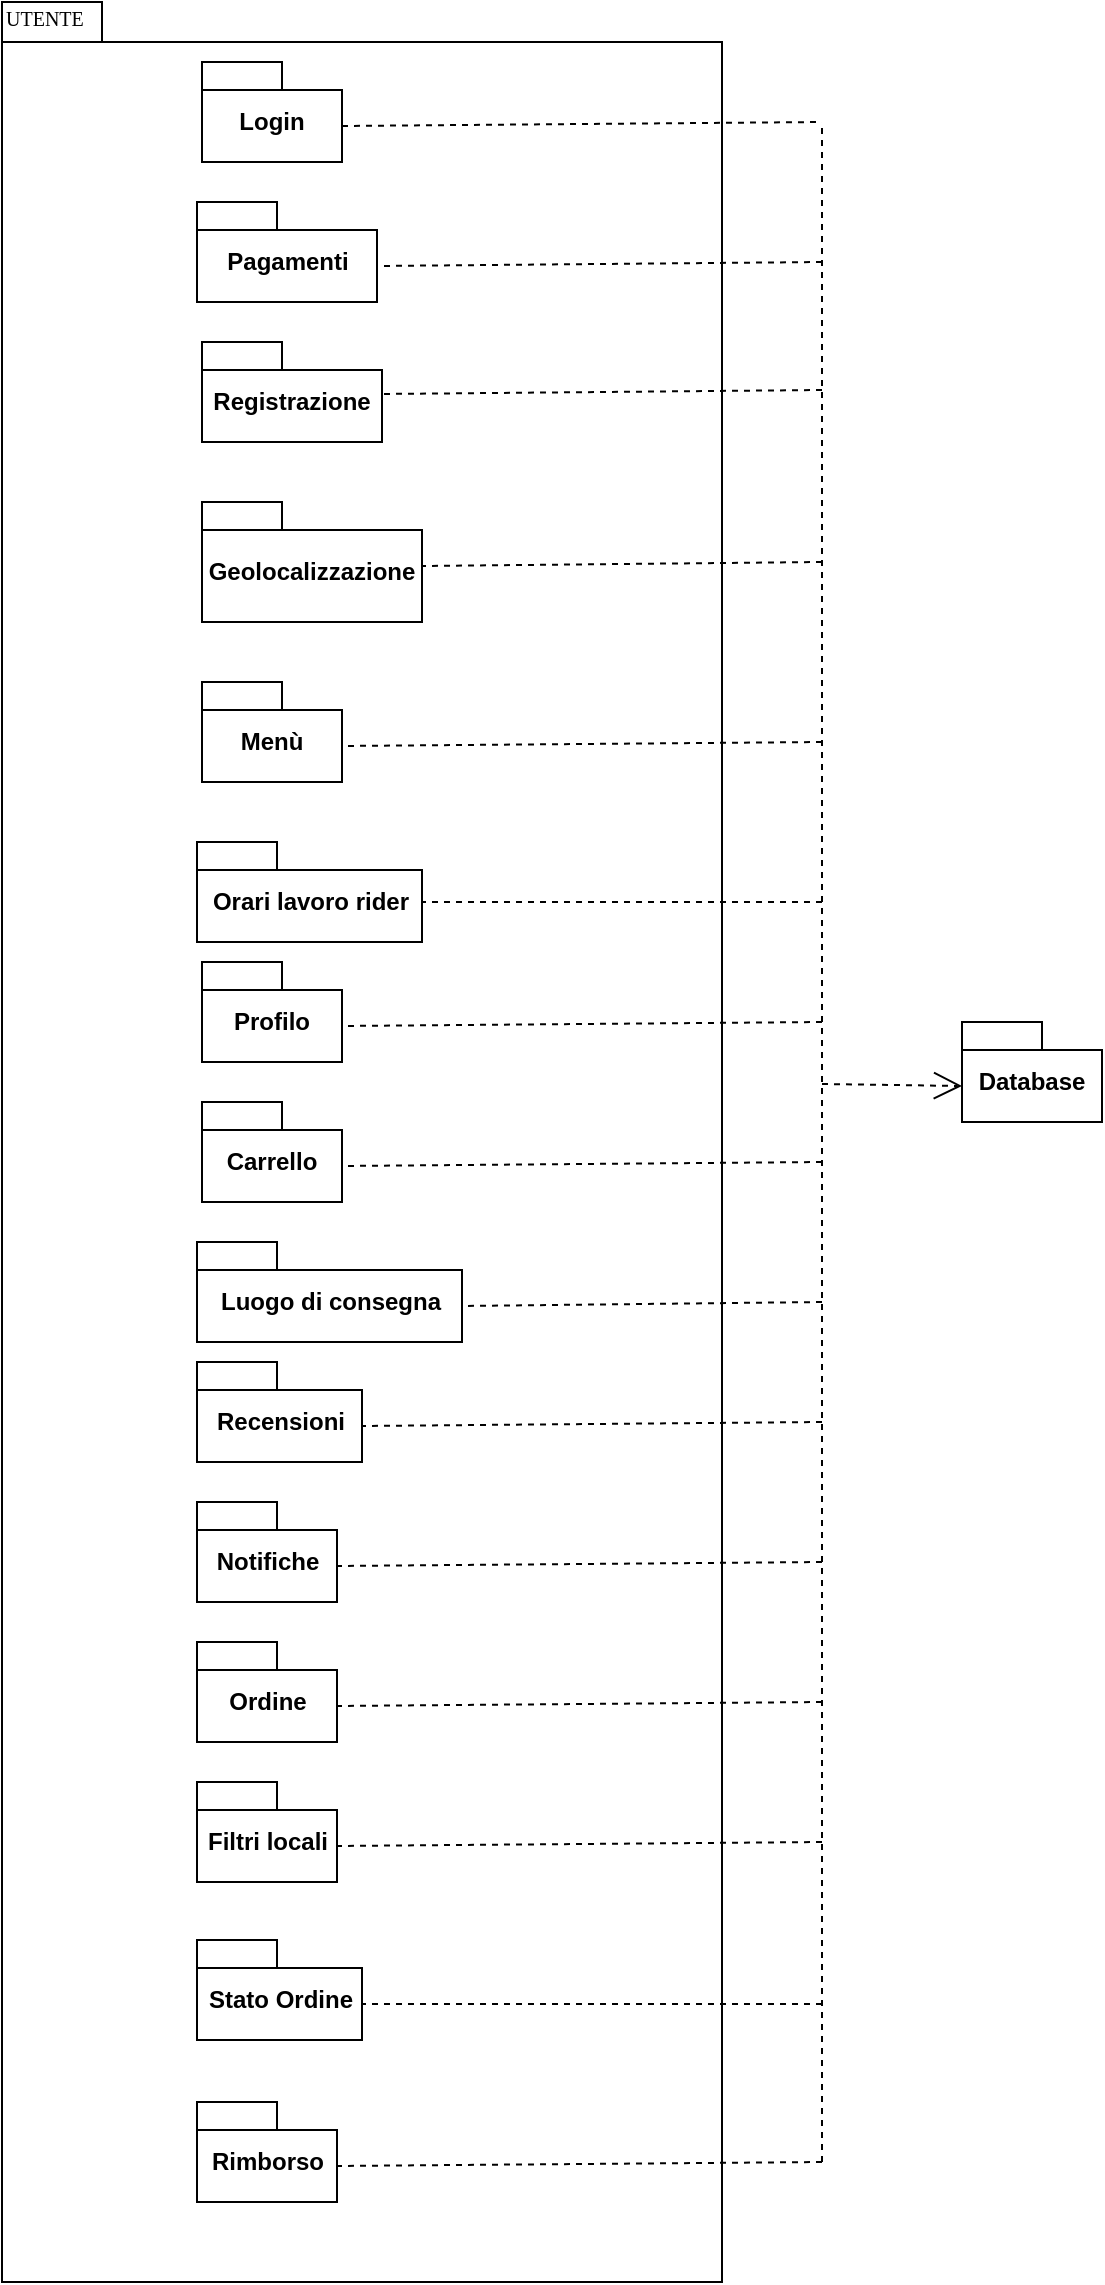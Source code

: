<mxfile version="22.0.6" type="device">
  <diagram name="Page-1" id="b5b7bab2-c9e2-2cf4-8b2a-24fd1a2a6d21">
    <mxGraphModel dx="1521" dy="869" grid="1" gridSize="10" guides="1" tooltips="1" connect="1" arrows="1" fold="1" page="1" pageScale="1" pageWidth="827" pageHeight="1169" background="none" math="0" shadow="0">
      <root>
        <mxCell id="0" />
        <mxCell id="1" parent="0" />
        <mxCell id="6e0c8c40b5770093-72" value="" style="shape=folder;fontStyle=1;spacingTop=10;tabWidth=50;tabHeight=20;tabPosition=left;html=1;rounded=0;shadow=0;comic=0;labelBackgroundColor=none;strokeWidth=1;fillColor=none;fontFamily=Verdana;fontSize=10;align=center;" parent="1" vertex="1">
          <mxGeometry x="270" y="150" width="360" height="1140" as="geometry" />
        </mxCell>
        <mxCell id="6e0c8c40b5770093-73" value="UTENTE" style="text;html=1;align=left;verticalAlign=top;spacingTop=-4;fontSize=10;fontFamily=Verdana" parent="1" vertex="1">
          <mxGeometry x="270" y="150" width="130" height="20" as="geometry" />
        </mxCell>
        <mxCell id="nVt2CFvYq27kE-6foi7R-1" value="Login" style="shape=folder;fontStyle=1;spacingTop=10;tabWidth=40;tabHeight=14;tabPosition=left;html=1;whiteSpace=wrap;" parent="1" vertex="1">
          <mxGeometry x="370" y="180" width="70" height="50" as="geometry" />
        </mxCell>
        <mxCell id="nVt2CFvYq27kE-6foi7R-2" value="Pagamenti" style="shape=folder;fontStyle=1;spacingTop=10;tabWidth=40;tabHeight=14;tabPosition=left;html=1;whiteSpace=wrap;" parent="1" vertex="1">
          <mxGeometry x="367.5" y="250" width="90" height="50" as="geometry" />
        </mxCell>
        <mxCell id="nVt2CFvYq27kE-6foi7R-3" value="Registrazione" style="shape=folder;fontStyle=1;spacingTop=10;tabWidth=40;tabHeight=14;tabPosition=left;html=1;whiteSpace=wrap;" parent="1" vertex="1">
          <mxGeometry x="370" y="320" width="90" height="50" as="geometry" />
        </mxCell>
        <mxCell id="nVt2CFvYq27kE-6foi7R-5" value="Geolocalizzazione" style="shape=folder;fontStyle=1;spacingTop=10;tabWidth=40;tabHeight=14;tabPosition=left;html=1;whiteSpace=wrap;" parent="1" vertex="1">
          <mxGeometry x="370" y="400" width="110" height="60" as="geometry" />
        </mxCell>
        <mxCell id="nVt2CFvYq27kE-6foi7R-6" value="Menù" style="shape=folder;fontStyle=1;spacingTop=10;tabWidth=40;tabHeight=14;tabPosition=left;html=1;whiteSpace=wrap;" parent="1" vertex="1">
          <mxGeometry x="370" y="490" width="70" height="50" as="geometry" />
        </mxCell>
        <mxCell id="nVt2CFvYq27kE-6foi7R-9" value="Orari lavoro rider" style="shape=folder;fontStyle=1;spacingTop=10;tabWidth=40;tabHeight=14;tabPosition=left;html=1;whiteSpace=wrap;" parent="1" vertex="1">
          <mxGeometry x="367.5" y="570" width="112.5" height="50" as="geometry" />
        </mxCell>
        <mxCell id="nVt2CFvYq27kE-6foi7R-10" value="Profilo" style="shape=folder;fontStyle=1;spacingTop=10;tabWidth=40;tabHeight=14;tabPosition=left;html=1;whiteSpace=wrap;" parent="1" vertex="1">
          <mxGeometry x="370" y="630" width="70" height="50" as="geometry" />
        </mxCell>
        <mxCell id="nVt2CFvYq27kE-6foi7R-11" value="Carrello" style="shape=folder;fontStyle=1;spacingTop=10;tabWidth=40;tabHeight=14;tabPosition=left;html=1;whiteSpace=wrap;" parent="1" vertex="1">
          <mxGeometry x="370" y="700" width="70" height="50" as="geometry" />
        </mxCell>
        <mxCell id="nVt2CFvYq27kE-6foi7R-12" value="Luogo di consegna" style="shape=folder;fontStyle=1;spacingTop=10;tabWidth=40;tabHeight=14;tabPosition=left;html=1;whiteSpace=wrap;" parent="1" vertex="1">
          <mxGeometry x="367.5" y="770" width="132.5" height="50" as="geometry" />
        </mxCell>
        <mxCell id="nVt2CFvYq27kE-6foi7R-13" value="Recensioni" style="shape=folder;fontStyle=1;spacingTop=10;tabWidth=40;tabHeight=14;tabPosition=left;html=1;whiteSpace=wrap;" parent="1" vertex="1">
          <mxGeometry x="367.5" y="830" width="82.5" height="50" as="geometry" />
        </mxCell>
        <mxCell id="nVt2CFvYq27kE-6foi7R-14" value="Notifiche" style="shape=folder;fontStyle=1;spacingTop=10;tabWidth=40;tabHeight=14;tabPosition=left;html=1;whiteSpace=wrap;" parent="1" vertex="1">
          <mxGeometry x="367.5" y="900" width="70" height="50" as="geometry" />
        </mxCell>
        <mxCell id="nVt2CFvYq27kE-6foi7R-15" value="Ordine" style="shape=folder;fontStyle=1;spacingTop=10;tabWidth=40;tabHeight=14;tabPosition=left;html=1;whiteSpace=wrap;" parent="1" vertex="1">
          <mxGeometry x="367.5" y="970" width="70" height="50" as="geometry" />
        </mxCell>
        <mxCell id="nVt2CFvYq27kE-6foi7R-16" value="Filtri locali" style="shape=folder;fontStyle=1;spacingTop=10;tabWidth=40;tabHeight=14;tabPosition=left;html=1;whiteSpace=wrap;" parent="1" vertex="1">
          <mxGeometry x="367.5" y="1040" width="70" height="50" as="geometry" />
        </mxCell>
        <mxCell id="nVt2CFvYq27kE-6foi7R-17" value="Database" style="shape=folder;fontStyle=1;spacingTop=10;tabWidth=40;tabHeight=14;tabPosition=left;html=1;whiteSpace=wrap;" parent="1" vertex="1">
          <mxGeometry x="750" y="660" width="70" height="50" as="geometry" />
        </mxCell>
        <mxCell id="L8FFtCQ5jaq7qUVVQBqY-1" value="" style="endArrow=none;dashed=1;html=1;rounded=0;entryX=0;entryY=0;entryDx=90;entryDy=32;entryPerimeter=0;" parent="1" target="nVt2CFvYq27kE-6foi7R-2" edge="1">
          <mxGeometry width="50" height="50" relative="1" as="geometry">
            <mxPoint x="680" y="280" as="sourcePoint" />
            <mxPoint x="730" y="410" as="targetPoint" />
          </mxGeometry>
        </mxCell>
        <mxCell id="L8FFtCQ5jaq7qUVVQBqY-3" value="" style="endArrow=none;dashed=1;html=1;rounded=0;exitX=0;exitY=0;exitDx=70;exitDy=32;exitPerimeter=0;" parent="1" source="nVt2CFvYq27kE-6foi7R-1" edge="1">
          <mxGeometry width="50" height="50" relative="1" as="geometry">
            <mxPoint x="660" y="400" as="sourcePoint" />
            <mxPoint x="680" y="210" as="targetPoint" />
          </mxGeometry>
        </mxCell>
        <mxCell id="L8FFtCQ5jaq7qUVVQBqY-4" value="" style="endArrow=none;dashed=1;html=1;rounded=0;entryX=0;entryY=0;entryDx=90;entryDy=32;entryPerimeter=0;" parent="1" edge="1">
          <mxGeometry width="50" height="50" relative="1" as="geometry">
            <mxPoint x="680" y="344" as="sourcePoint" />
            <mxPoint x="460" y="346" as="targetPoint" />
          </mxGeometry>
        </mxCell>
        <mxCell id="L8FFtCQ5jaq7qUVVQBqY-5" value="" style="endArrow=none;dashed=1;html=1;rounded=0;entryX=0;entryY=0;entryDx=90;entryDy=32;entryPerimeter=0;" parent="1" edge="1">
          <mxGeometry width="50" height="50" relative="1" as="geometry">
            <mxPoint x="680" y="430" as="sourcePoint" />
            <mxPoint x="480" y="432" as="targetPoint" />
          </mxGeometry>
        </mxCell>
        <mxCell id="L8FFtCQ5jaq7qUVVQBqY-6" value="" style="endArrow=none;dashed=1;html=1;rounded=0;entryX=0;entryY=0;entryDx=90;entryDy=32;entryPerimeter=0;" parent="1" edge="1">
          <mxGeometry width="50" height="50" relative="1" as="geometry">
            <mxPoint x="680" y="520" as="sourcePoint" />
            <mxPoint x="440" y="522" as="targetPoint" />
          </mxGeometry>
        </mxCell>
        <mxCell id="L8FFtCQ5jaq7qUVVQBqY-7" value="" style="endArrow=none;dashed=1;html=1;rounded=0;" parent="1" edge="1">
          <mxGeometry width="50" height="50" relative="1" as="geometry">
            <mxPoint x="680" y="600" as="sourcePoint" />
            <mxPoint x="480" y="600" as="targetPoint" />
          </mxGeometry>
        </mxCell>
        <mxCell id="L8FFtCQ5jaq7qUVVQBqY-8" value="" style="endArrow=none;dashed=1;html=1;rounded=0;entryX=0;entryY=0;entryDx=90;entryDy=32;entryPerimeter=0;" parent="1" edge="1">
          <mxGeometry width="50" height="50" relative="1" as="geometry">
            <mxPoint x="680" y="660" as="sourcePoint" />
            <mxPoint x="440" y="662" as="targetPoint" />
          </mxGeometry>
        </mxCell>
        <mxCell id="L8FFtCQ5jaq7qUVVQBqY-9" value="" style="endArrow=none;dashed=1;html=1;rounded=0;entryX=0;entryY=0;entryDx=90;entryDy=32;entryPerimeter=0;" parent="1" edge="1">
          <mxGeometry width="50" height="50" relative="1" as="geometry">
            <mxPoint x="680" y="730" as="sourcePoint" />
            <mxPoint x="440" y="732" as="targetPoint" />
          </mxGeometry>
        </mxCell>
        <mxCell id="L8FFtCQ5jaq7qUVVQBqY-10" value="" style="endArrow=none;dashed=1;html=1;rounded=0;entryX=0;entryY=0;entryDx=90;entryDy=32;entryPerimeter=0;" parent="1" edge="1">
          <mxGeometry width="50" height="50" relative="1" as="geometry">
            <mxPoint x="680" y="800" as="sourcePoint" />
            <mxPoint x="500" y="802" as="targetPoint" />
          </mxGeometry>
        </mxCell>
        <mxCell id="L8FFtCQ5jaq7qUVVQBqY-11" value="" style="endArrow=none;dashed=1;html=1;rounded=0;entryX=0;entryY=0;entryDx=90;entryDy=32;entryPerimeter=0;" parent="1" edge="1">
          <mxGeometry width="50" height="50" relative="1" as="geometry">
            <mxPoint x="680" y="860" as="sourcePoint" />
            <mxPoint x="450" y="862" as="targetPoint" />
          </mxGeometry>
        </mxCell>
        <mxCell id="L8FFtCQ5jaq7qUVVQBqY-12" value="" style="endArrow=none;dashed=1;html=1;rounded=0;entryX=0;entryY=0;entryDx=90;entryDy=32;entryPerimeter=0;" parent="1" edge="1">
          <mxGeometry width="50" height="50" relative="1" as="geometry">
            <mxPoint x="680" y="930" as="sourcePoint" />
            <mxPoint x="437.5" y="932" as="targetPoint" />
          </mxGeometry>
        </mxCell>
        <mxCell id="L8FFtCQ5jaq7qUVVQBqY-13" value="" style="endArrow=none;dashed=1;html=1;rounded=0;entryX=0;entryY=0;entryDx=90;entryDy=32;entryPerimeter=0;" parent="1" edge="1">
          <mxGeometry width="50" height="50" relative="1" as="geometry">
            <mxPoint x="680" y="1000" as="sourcePoint" />
            <mxPoint x="437.5" y="1002" as="targetPoint" />
          </mxGeometry>
        </mxCell>
        <mxCell id="L8FFtCQ5jaq7qUVVQBqY-14" value="" style="endArrow=none;dashed=1;html=1;rounded=0;entryX=0;entryY=0;entryDx=90;entryDy=32;entryPerimeter=0;" parent="1" edge="1">
          <mxGeometry width="50" height="50" relative="1" as="geometry">
            <mxPoint x="680" y="1070" as="sourcePoint" />
            <mxPoint x="437.5" y="1072" as="targetPoint" />
          </mxGeometry>
        </mxCell>
        <mxCell id="L8FFtCQ5jaq7qUVVQBqY-15" value="" style="endArrow=none;dashed=1;html=1;rounded=0;" parent="1" edge="1">
          <mxGeometry width="50" height="50" relative="1" as="geometry">
            <mxPoint x="680" y="1230" as="sourcePoint" />
            <mxPoint x="680" y="210" as="targetPoint" />
          </mxGeometry>
        </mxCell>
        <mxCell id="L8FFtCQ5jaq7qUVVQBqY-16" value="" style="endArrow=open;endSize=12;dashed=1;html=1;rounded=0;entryX=0;entryY=0;entryDx=0;entryDy=32;entryPerimeter=0;" parent="1" target="nVt2CFvYq27kE-6foi7R-17" edge="1">
          <mxGeometry width="160" relative="1" as="geometry">
            <mxPoint x="680" y="691" as="sourcePoint" />
            <mxPoint x="190" y="500" as="targetPoint" />
          </mxGeometry>
        </mxCell>
        <mxCell id="2UQw5UZj8jbM21K0tY_5-1" value="Filtri locali" style="shape=folder;fontStyle=1;spacingTop=10;tabWidth=40;tabHeight=14;tabPosition=left;html=1;whiteSpace=wrap;" vertex="1" parent="1">
          <mxGeometry x="367.5" y="1040" width="70" height="50" as="geometry" />
        </mxCell>
        <mxCell id="2UQw5UZj8jbM21K0tY_5-2" value="Stato Ordine" style="shape=folder;fontStyle=1;spacingTop=10;tabWidth=40;tabHeight=14;tabPosition=left;html=1;whiteSpace=wrap;" vertex="1" parent="1">
          <mxGeometry x="367.5" y="1119" width="82.5" height="50" as="geometry" />
        </mxCell>
        <mxCell id="2UQw5UZj8jbM21K0tY_5-3" value="Rimborso" style="shape=folder;fontStyle=1;spacingTop=10;tabWidth=40;tabHeight=14;tabPosition=left;html=1;whiteSpace=wrap;" vertex="1" parent="1">
          <mxGeometry x="367.5" y="1200" width="70" height="50" as="geometry" />
        </mxCell>
        <mxCell id="2UQw5UZj8jbM21K0tY_5-4" value="" style="endArrow=none;dashed=1;html=1;rounded=0;entryX=0;entryY=0;entryDx=82.5;entryDy=32;entryPerimeter=0;" edge="1" parent="1" target="2UQw5UZj8jbM21K0tY_5-2">
          <mxGeometry width="50" height="50" relative="1" as="geometry">
            <mxPoint x="680" y="1151" as="sourcePoint" />
            <mxPoint x="457.5" y="1152" as="targetPoint" />
          </mxGeometry>
        </mxCell>
        <mxCell id="2UQw5UZj8jbM21K0tY_5-5" value="" style="endArrow=none;dashed=1;html=1;rounded=0;entryX=0;entryY=0;entryDx=70;entryDy=32;entryPerimeter=0;" edge="1" parent="1" target="2UQw5UZj8jbM21K0tY_5-3">
          <mxGeometry width="50" height="50" relative="1" as="geometry">
            <mxPoint x="680" y="1230" as="sourcePoint" />
            <mxPoint x="480" y="1230" as="targetPoint" />
          </mxGeometry>
        </mxCell>
      </root>
    </mxGraphModel>
  </diagram>
</mxfile>

